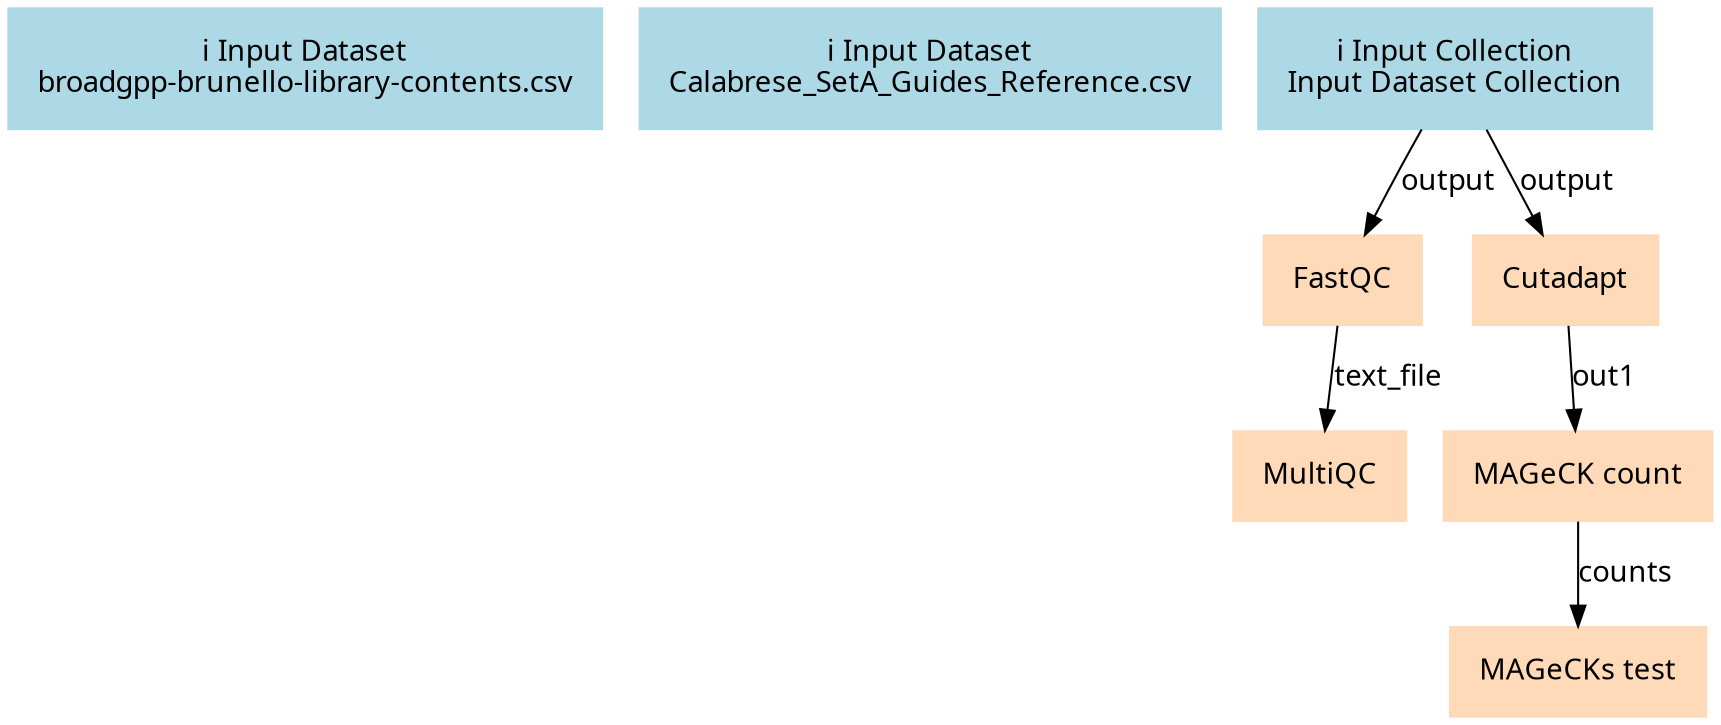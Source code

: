 digraph main {
  node [fontname="Atkinson Hyperlegible", shape=box, color=white,style=filled,color=peachpuff,margin="0.2,0.2"];
  edge [fontname="Atkinson Hyperlegible"];
  0[color=lightblue,label="ℹ️ Input Dataset\nbroadgpp-brunello-library-contents.csv"]
  1[color=lightblue,label="ℹ️ Input Dataset\nCalabrese_SetA_Guides_Reference.csv"]
  2[color=lightblue,label="ℹ️ Input Collection\nInput Dataset Collection"]
  3[label="FastQC"]
  2 -> 3 [label="output"]
  4[label="Cutadapt"]
  2 -> 4 [label="output"]
  5[label="MultiQC"]
  3 -> 5 [label="text_file"]
  6[label="MAGeCK count"]
  4 -> 6 [label="out1"]
  7[label="MAGeCKs test"]
  6 -> 7 [label="counts"]
}